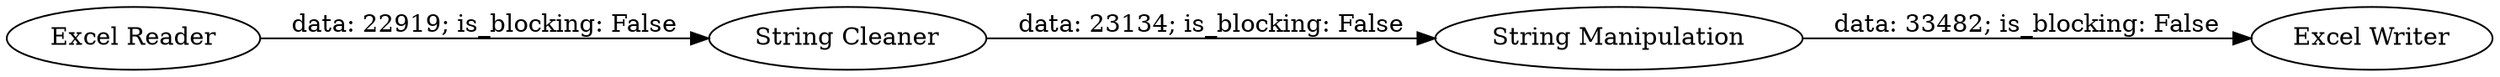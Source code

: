 digraph {
	"7747714502803917222_1" [label="Excel Reader"]
	"7747714502803917222_4" [label="String Manipulation"]
	"7747714502803917222_2" [label="String Cleaner"]
	"7747714502803917222_3" [label="Excel Writer"]
	"7747714502803917222_1" -> "7747714502803917222_2" [label="data: 22919; is_blocking: False"]
	"7747714502803917222_4" -> "7747714502803917222_3" [label="data: 33482; is_blocking: False"]
	"7747714502803917222_2" -> "7747714502803917222_4" [label="data: 23134; is_blocking: False"]
	rankdir=LR
}
